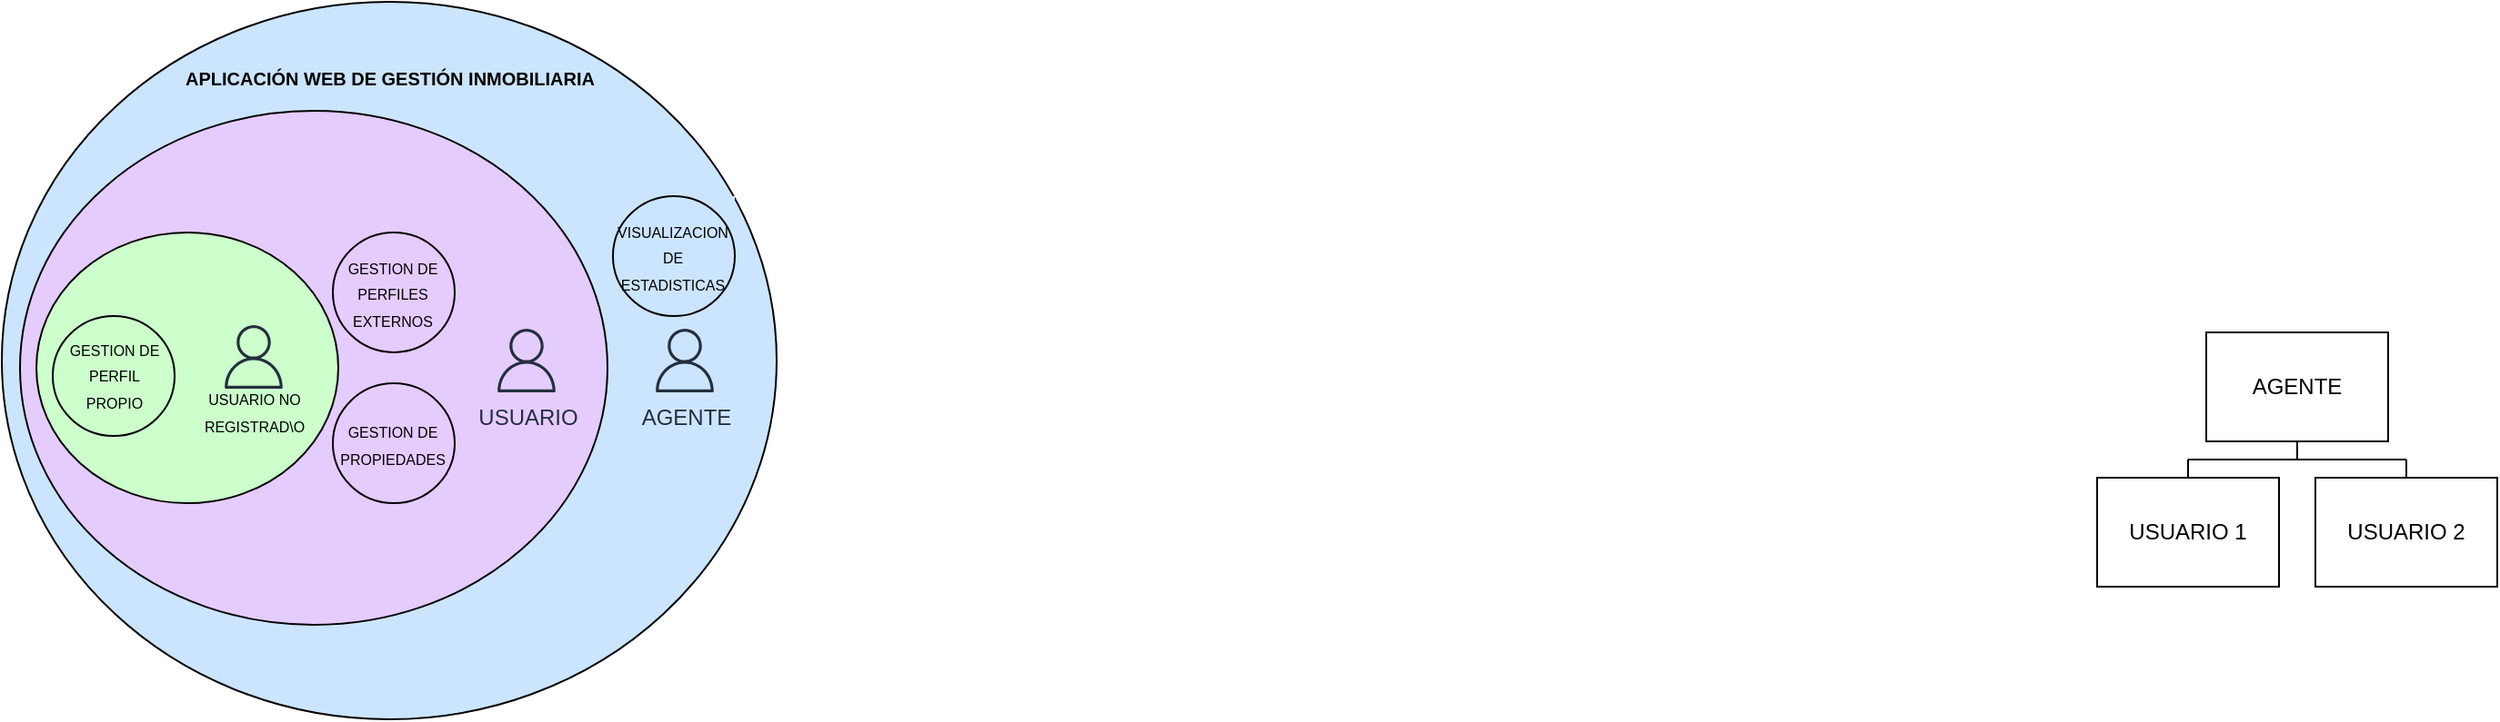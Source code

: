 <mxfile version="12.6.5" type="device"><diagram id="BD01jm3ZMw8hSVCrdr3s" name="Page-1"><mxGraphModel dx="1973" dy="567" grid="0" gridSize="10" guides="1" tooltips="1" connect="1" arrows="1" fold="1" page="1" pageScale="1" pageWidth="827" pageHeight="1169" math="0" shadow="0"><root><mxCell id="0"/><mxCell id="1" parent="0"/><mxCell id="4h314rH_IxYypjlPWRGD-3" value="AGENTE" style="rounded=0;whiteSpace=wrap;html=1;" parent="1" vertex="1"><mxGeometry x="654" y="226" width="100" height="60" as="geometry"/></mxCell><mxCell id="4h314rH_IxYypjlPWRGD-7" value="USUARIO 1" style="rounded=0;whiteSpace=wrap;html=1;" parent="1" vertex="1"><mxGeometry x="594" y="306" width="100" height="60" as="geometry"/></mxCell><mxCell id="4h314rH_IxYypjlPWRGD-8" value="USUARIO 2" style="rounded=0;whiteSpace=wrap;html=1;" parent="1" vertex="1"><mxGeometry x="714" y="306" width="100" height="60" as="geometry"/></mxCell><mxCell id="4h314rH_IxYypjlPWRGD-14" value="" style="endArrow=none;html=1;entryX=0.5;entryY=1;entryDx=0;entryDy=0;" parent="1" target="4h314rH_IxYypjlPWRGD-3" edge="1"><mxGeometry width="50" height="50" relative="1" as="geometry"><mxPoint x="704" y="296" as="sourcePoint"/><mxPoint x="454" y="296" as="targetPoint"/></mxGeometry></mxCell><mxCell id="4h314rH_IxYypjlPWRGD-15" value="" style="endArrow=none;html=1;" parent="1" edge="1"><mxGeometry width="50" height="50" relative="1" as="geometry"><mxPoint x="644" y="296" as="sourcePoint"/><mxPoint x="764" y="296" as="targetPoint"/></mxGeometry></mxCell><mxCell id="4h314rH_IxYypjlPWRGD-19" value="" style="endArrow=none;html=1;exitX=0.5;exitY=0;exitDx=0;exitDy=0;" parent="1" source="4h314rH_IxYypjlPWRGD-7" edge="1"><mxGeometry width="50" height="50" relative="1" as="geometry"><mxPoint x="514" y="316" as="sourcePoint"/><mxPoint x="644" y="296" as="targetPoint"/></mxGeometry></mxCell><mxCell id="4h314rH_IxYypjlPWRGD-20" value="" style="endArrow=none;html=1;exitX=0.5;exitY=0;exitDx=0;exitDy=0;" parent="1" source="4h314rH_IxYypjlPWRGD-8" edge="1"><mxGeometry width="50" height="50" relative="1" as="geometry"><mxPoint x="654" y="316" as="sourcePoint"/><mxPoint x="764" y="296" as="targetPoint"/></mxGeometry></mxCell><mxCell id="BhKJol6Ylqh12i42fFCv-64" value="" style="group" vertex="1" connectable="0" parent="1"><mxGeometry x="-558" y="44" width="426" height="395" as="geometry"/></mxCell><mxCell id="BhKJol6Ylqh12i42fFCv-1" value="" style="ellipse;whiteSpace=wrap;html=1;fillColor=#CCE5FF;" vertex="1" parent="BhKJol6Ylqh12i42fFCv-64"><mxGeometry width="426" height="395" as="geometry"/></mxCell><mxCell id="BhKJol6Ylqh12i42fFCv-4" value="&lt;font style=&quot;font-size: 10px&quot;&gt;&lt;b&gt;APLICACIÓN WEB DE GESTIÓN INMOBILIARIA&lt;/b&gt;&lt;/font&gt;" style="text;html=1;strokeColor=none;fillColor=none;align=center;verticalAlign=middle;whiteSpace=wrap;rounded=0;" vertex="1" parent="BhKJol6Ylqh12i42fFCv-64"><mxGeometry x="81.5" y="23" width="263" height="37" as="geometry"/></mxCell><mxCell id="BhKJol6Ylqh12i42fFCv-43" value="" style="ellipse;whiteSpace=wrap;html=1;fillColor=#E5CCFF;shadow=0;" vertex="1" parent="BhKJol6Ylqh12i42fFCv-64"><mxGeometry x="10" y="60" width="323" height="283" as="geometry"/></mxCell><mxCell id="BhKJol6Ylqh12i42fFCv-26" value="" style="ellipse;whiteSpace=wrap;html=1;fillColor=#CCFFCC;" vertex="1" parent="BhKJol6Ylqh12i42fFCv-64"><mxGeometry x="19" y="126.95" width="166" height="149.1" as="geometry"/></mxCell><mxCell id="BhKJol6Ylqh12i42fFCv-55" value="AGENTE" style="outlineConnect=0;fontColor=#232F3E;gradientColor=none;fillColor=#232F3E;strokeColor=none;dashed=0;verticalLabelPosition=bottom;verticalAlign=top;align=center;html=1;fontSize=12;fontStyle=0;aspect=fixed;pointerEvents=1;shape=mxgraph.aws4.user;shadow=0;" vertex="1" parent="BhKJol6Ylqh12i42fFCv-64"><mxGeometry x="358" y="180" width="35" height="35" as="geometry"/></mxCell><mxCell id="BhKJol6Ylqh12i42fFCv-58" value="" style="group" vertex="1" connectable="0" parent="BhKJol6Ylqh12i42fFCv-64"><mxGeometry x="182" y="126.95" width="67" height="66" as="geometry"/></mxCell><mxCell id="BhKJol6Ylqh12i42fFCv-17" value="" style="ellipse;whiteSpace=wrap;html=1;fillColor=#E5CCFF;" vertex="1" parent="BhKJol6Ylqh12i42fFCv-58"><mxGeometry width="67" height="66" as="geometry"/></mxCell><mxCell id="BhKJol6Ylqh12i42fFCv-18" value="&lt;font style=&quot;font-size: 8px&quot;&gt;GESTION DE&lt;br&gt;PERFILES &lt;br&gt;EXTERNOS&lt;/font&gt;" style="text;html=1;strokeColor=none;fillColor=none;align=center;verticalAlign=middle;whiteSpace=wrap;rounded=0;" vertex="1" parent="BhKJol6Ylqh12i42fFCv-58"><mxGeometry x="4.42" y="23" width="58.17" height="20" as="geometry"/></mxCell><mxCell id="BhKJol6Ylqh12i42fFCv-59" value="" style="group" vertex="1" connectable="0" parent="BhKJol6Ylqh12i42fFCv-64"><mxGeometry x="182" y="210.05" width="67" height="66" as="geometry"/></mxCell><mxCell id="BhKJol6Ylqh12i42fFCv-60" value="" style="ellipse;whiteSpace=wrap;html=1;fillColor=#E5CCFF;" vertex="1" parent="BhKJol6Ylqh12i42fFCv-59"><mxGeometry width="67" height="66" as="geometry"/></mxCell><mxCell id="BhKJol6Ylqh12i42fFCv-61" value="&lt;span style=&quot;font-size: 8px&quot;&gt;GESTION DE PROPIEDADES&lt;/span&gt;" style="text;html=1;strokeColor=none;fillColor=none;align=center;verticalAlign=middle;whiteSpace=wrap;rounded=0;" vertex="1" parent="BhKJol6Ylqh12i42fFCv-59"><mxGeometry x="4.42" y="23" width="58.17" height="20" as="geometry"/></mxCell><mxCell id="BhKJol6Ylqh12i42fFCv-54" value="USUARIO" style="outlineConnect=0;fontColor=#232F3E;gradientColor=none;fillColor=#232F3E;strokeColor=none;dashed=0;verticalLabelPosition=bottom;verticalAlign=top;align=center;html=1;fontSize=12;fontStyle=0;aspect=fixed;pointerEvents=1;shape=mxgraph.aws4.user;shadow=0;" vertex="1" parent="BhKJol6Ylqh12i42fFCv-64"><mxGeometry x="271" y="180" width="35" height="35" as="geometry"/></mxCell><mxCell id="BhKJol6Ylqh12i42fFCv-36" value="&lt;font style=&quot;font-size: 8px&quot;&gt;USUARIO NO &lt;br&gt;REGISTRAD\O&lt;/font&gt;" style="text;html=1;strokeColor=none;fillColor=none;align=center;verticalAlign=middle;whiteSpace=wrap;rounded=0;" vertex="1" parent="BhKJol6Ylqh12i42fFCv-64"><mxGeometry x="81.5" y="215" width="114" height="20" as="geometry"/></mxCell><mxCell id="BhKJol6Ylqh12i42fFCv-63" value="" style="group" vertex="1" connectable="0" parent="BhKJol6Ylqh12i42fFCv-64"><mxGeometry x="81.5" y="178" width="114" height="47" as="geometry"/></mxCell><mxCell id="BhKJol6Ylqh12i42fFCv-53" value="" style="outlineConnect=0;fontColor=#232F3E;gradientColor=none;fillColor=#232F3E;strokeColor=none;dashed=0;verticalLabelPosition=bottom;verticalAlign=top;align=center;html=1;fontSize=12;fontStyle=0;aspect=fixed;pointerEvents=1;shape=mxgraph.aws4.user;shadow=0;" vertex="1" parent="BhKJol6Ylqh12i42fFCv-63"><mxGeometry x="39.5" width="35" height="35" as="geometry"/></mxCell><mxCell id="BhKJol6Ylqh12i42fFCv-62" value="" style="group" vertex="1" connectable="0" parent="BhKJol6Ylqh12i42fFCv-64"><mxGeometry x="28" y="173" width="67" height="66" as="geometry"/></mxCell><mxCell id="BhKJol6Ylqh12i42fFCv-22" value="" style="ellipse;whiteSpace=wrap;html=1;fillColor=#CCFFCC;" vertex="1" parent="BhKJol6Ylqh12i42fFCv-62"><mxGeometry width="67" height="66" as="geometry"/></mxCell><mxCell id="BhKJol6Ylqh12i42fFCv-23" value="&lt;span style=&quot;font-size: 8px&quot;&gt;G&lt;/span&gt;&lt;font style=&quot;font-size: 8px&quot;&gt;ESTION DE&lt;br&gt;PERFIL&lt;br&gt;PROPIO&lt;/font&gt;" style="text;html=1;strokeColor=none;fillColor=none;align=center;verticalAlign=middle;whiteSpace=wrap;rounded=0;" vertex="1" parent="BhKJol6Ylqh12i42fFCv-62"><mxGeometry x="5.5" y="22" width="56" height="20" as="geometry"/></mxCell><mxCell id="BhKJol6Ylqh12i42fFCv-77" value="" style="group" vertex="1" connectable="0" parent="BhKJol6Ylqh12i42fFCv-64"><mxGeometry x="336" y="107" width="67" height="66" as="geometry"/></mxCell><mxCell id="BhKJol6Ylqh12i42fFCv-72" value="" style="group;fillColor=#CCE5FF;" vertex="1" connectable="0" parent="BhKJol6Ylqh12i42fFCv-77"><mxGeometry width="67" height="66" as="geometry"/></mxCell><mxCell id="BhKJol6Ylqh12i42fFCv-73" value="" style="ellipse;whiteSpace=wrap;html=1;fillColor=#CCE5FF;" vertex="1" parent="BhKJol6Ylqh12i42fFCv-77"><mxGeometry width="67" height="66" as="geometry"/></mxCell><mxCell id="BhKJol6Ylqh12i42fFCv-74" value="&lt;font style=&quot;font-size: 8px&quot;&gt;VISUALIZACION&lt;br&gt;DE&lt;br&gt;ESTADISTICAS&lt;/font&gt;" style="text;html=1;strokeColor=none;fillColor=#CCE5FF;align=center;verticalAlign=middle;whiteSpace=wrap;rounded=0;" vertex="1" parent="BhKJol6Ylqh12i42fFCv-77"><mxGeometry x="4.42" y="23" width="58.17" height="20" as="geometry"/></mxCell></root></mxGraphModel></diagram></mxfile>